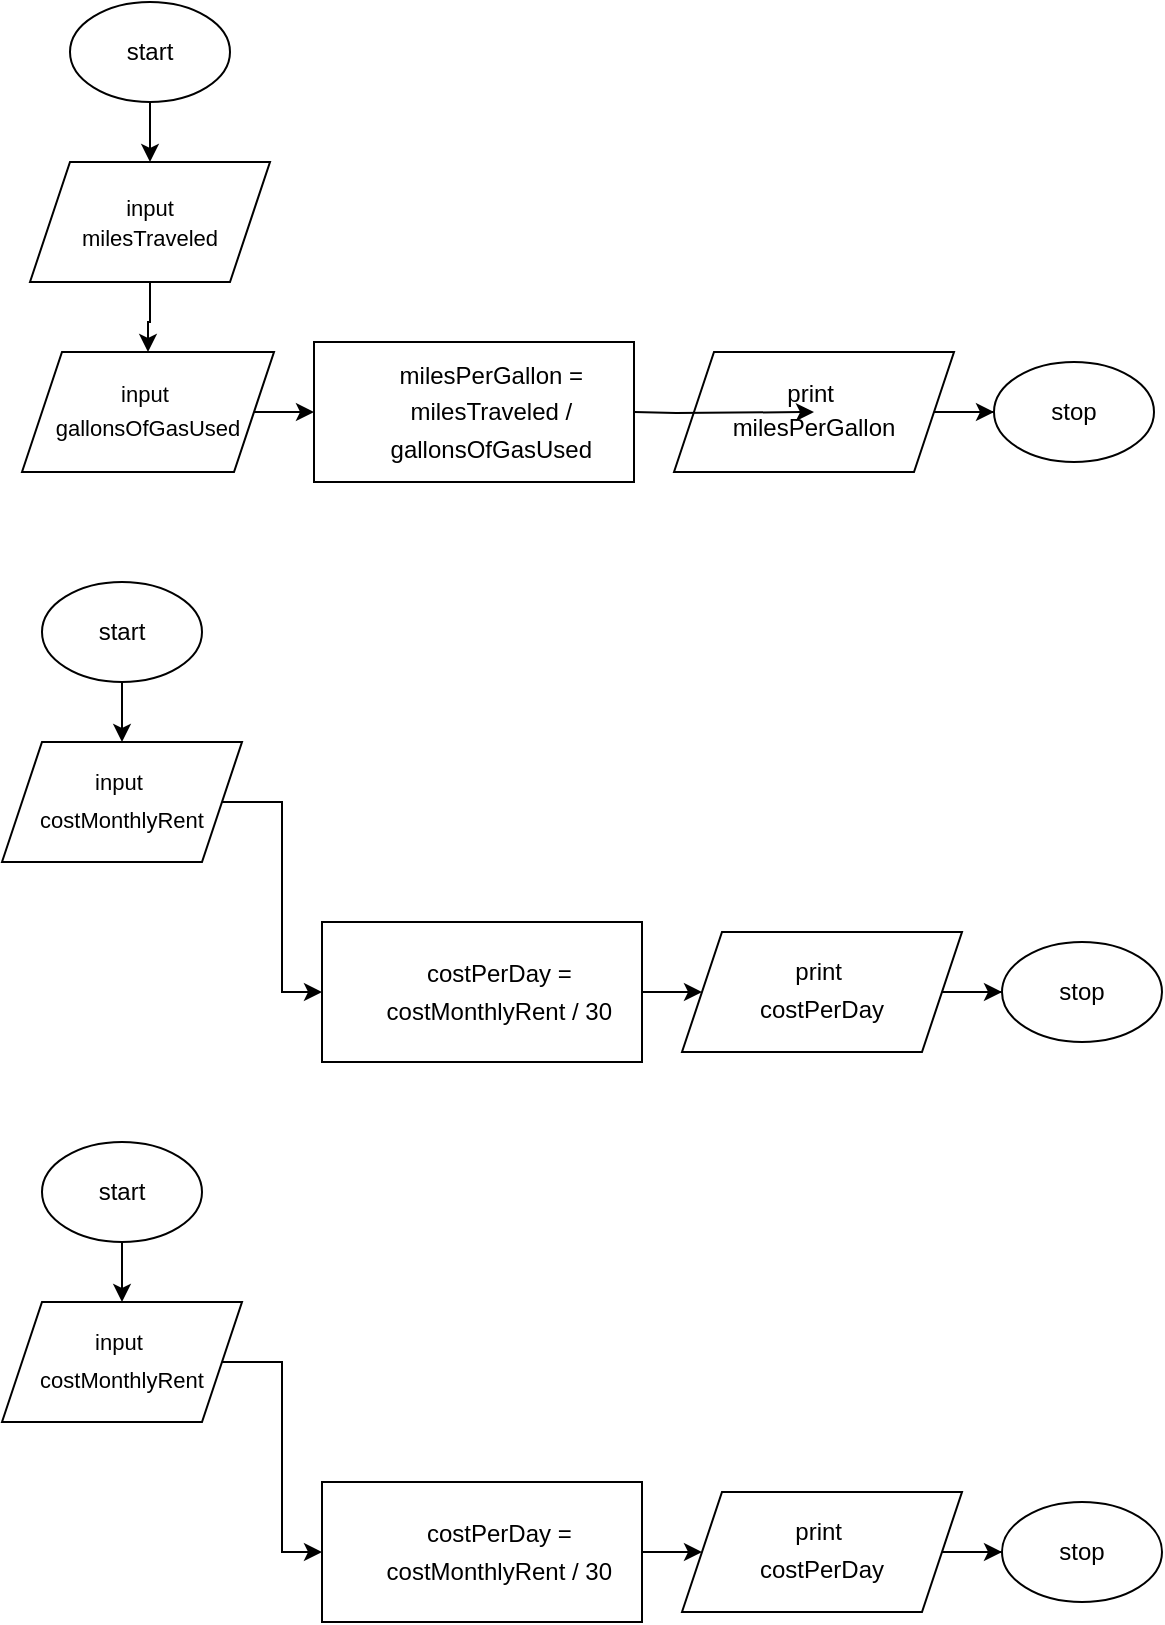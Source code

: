 <mxfile version="24.8.0">
  <diagram id="C5RBs43oDa-KdzZeNtuy" name="Page-1">
    <mxGraphModel dx="684" dy="574" grid="1" gridSize="10" guides="1" tooltips="1" connect="1" arrows="1" fold="1" page="1" pageScale="1" pageWidth="827" pageHeight="1169" math="0" shadow="0">
      <root>
        <mxCell id="WIyWlLk6GJQsqaUBKTNV-0" />
        <mxCell id="WIyWlLk6GJQsqaUBKTNV-1" parent="WIyWlLk6GJQsqaUBKTNV-0" />
        <mxCell id="er_MESsq9Puh83xAirkI-28" style="edgeStyle=orthogonalEdgeStyle;rounded=0;orthogonalLoop=1;jettySize=auto;html=1;entryX=0;entryY=0.5;entryDx=0;entryDy=0;" edge="1" parent="WIyWlLk6GJQsqaUBKTNV-1" source="er_MESsq9Puh83xAirkI-0" target="er_MESsq9Puh83xAirkI-25">
          <mxGeometry relative="1" as="geometry">
            <mxPoint x="240" y="540" as="targetPoint" />
          </mxGeometry>
        </mxCell>
        <mxCell id="er_MESsq9Puh83xAirkI-0" value="&lt;font style=&quot;font-size: 11px;&quot;&gt;input&lt;/font&gt;&lt;font style=&quot;font-size: 11px;&quot;&gt;&lt;font style=&quot;font-size: 11px;&quot;&gt;&amp;nbsp;&lt;/font&gt;&lt;/font&gt;&lt;div&gt;&lt;font style=&quot;font-size: 11px;&quot;&gt;&lt;span style=&quot;text-align: start; line-height: 18.4px; font-family: Aptos, sans-serif;&quot;&gt;costMonthlyRent&lt;/span&gt;&lt;/font&gt;&lt;span style=&quot;font-family: -webkit-standard; font-size: medium; text-align: start;&quot;&gt;&lt;/span&gt;&lt;br&gt;&lt;/div&gt;" style="shape=parallelogram;perimeter=parallelogramPerimeter;whiteSpace=wrap;html=1;fixedSize=1;" vertex="1" parent="WIyWlLk6GJQsqaUBKTNV-1">
          <mxGeometry x="110" y="400" width="120" height="60" as="geometry" />
        </mxCell>
        <mxCell id="er_MESsq9Puh83xAirkI-24" value="" style="edgeStyle=orthogonalEdgeStyle;rounded=0;orthogonalLoop=1;jettySize=auto;html=1;" edge="1" parent="WIyWlLk6GJQsqaUBKTNV-1" source="er_MESsq9Puh83xAirkI-14" target="er_MESsq9Puh83xAirkI-22">
          <mxGeometry relative="1" as="geometry" />
        </mxCell>
        <mxCell id="er_MESsq9Puh83xAirkI-14" value="print&amp;nbsp;&lt;div&gt;&lt;span style=&quot;text-align: start; line-height: 18.4px; font-family: Aptos, sans-serif;&quot;&gt;&lt;font style=&quot;font-size: 12px;&quot;&gt;costPerDay&lt;/font&gt;&lt;/span&gt;&lt;span style=&quot;font-family: -webkit-standard; font-size: medium; text-align: start;&quot;&gt;&lt;/span&gt;&lt;br&gt;&lt;/div&gt;" style="shape=parallelogram;perimeter=parallelogramPerimeter;whiteSpace=wrap;html=1;fixedSize=1;" vertex="1" parent="WIyWlLk6GJQsqaUBKTNV-1">
          <mxGeometry x="450" y="495" width="140" height="60" as="geometry" />
        </mxCell>
        <mxCell id="er_MESsq9Puh83xAirkI-23" style="edgeStyle=orthogonalEdgeStyle;rounded=0;orthogonalLoop=1;jettySize=auto;html=1;" edge="1" parent="WIyWlLk6GJQsqaUBKTNV-1" source="er_MESsq9Puh83xAirkI-21" target="er_MESsq9Puh83xAirkI-0">
          <mxGeometry relative="1" as="geometry" />
        </mxCell>
        <mxCell id="er_MESsq9Puh83xAirkI-21" value="start" style="ellipse;whiteSpace=wrap;html=1;" vertex="1" parent="WIyWlLk6GJQsqaUBKTNV-1">
          <mxGeometry x="130" y="320" width="80" height="50" as="geometry" />
        </mxCell>
        <mxCell id="er_MESsq9Puh83xAirkI-22" value="stop" style="ellipse;whiteSpace=wrap;html=1;" vertex="1" parent="WIyWlLk6GJQsqaUBKTNV-1">
          <mxGeometry x="610" y="500" width="80" height="50" as="geometry" />
        </mxCell>
        <mxCell id="er_MESsq9Puh83xAirkI-27" value="" style="edgeStyle=orthogonalEdgeStyle;rounded=0;orthogonalLoop=1;jettySize=auto;html=1;" edge="1" parent="WIyWlLk6GJQsqaUBKTNV-1" source="er_MESsq9Puh83xAirkI-25" target="er_MESsq9Puh83xAirkI-14">
          <mxGeometry relative="1" as="geometry" />
        </mxCell>
        <mxCell id="er_MESsq9Puh83xAirkI-25" value="&lt;p style=&quot;margin: 0in 0in 0in 13pt; line-height: 18.4px; font-family: Aptos, sans-serif;&quot; class=&quot;MsoNormal&quot;&gt;costPerDay = costMonthlyRent / 30&lt;/p&gt;" style="rounded=0;whiteSpace=wrap;html=1;" vertex="1" parent="WIyWlLk6GJQsqaUBKTNV-1">
          <mxGeometry x="270" y="490" width="160" height="70" as="geometry" />
        </mxCell>
        <mxCell id="er_MESsq9Puh83xAirkI-52" value="" style="edgeStyle=orthogonalEdgeStyle;rounded=0;orthogonalLoop=1;jettySize=auto;html=1;" edge="1" parent="WIyWlLk6GJQsqaUBKTNV-1" source="er_MESsq9Puh83xAirkI-30" target="er_MESsq9Puh83xAirkI-39">
          <mxGeometry relative="1" as="geometry" />
        </mxCell>
        <mxCell id="er_MESsq9Puh83xAirkI-30" value="&lt;span style=&quot;font-size: 11px;&quot;&gt;input&lt;/span&gt;&lt;div&gt;&lt;span style=&quot;font-size: 11px;&quot;&gt;milesTraveled&lt;/span&gt;&lt;/div&gt;" style="shape=parallelogram;perimeter=parallelogramPerimeter;whiteSpace=wrap;html=1;fixedSize=1;" vertex="1" parent="WIyWlLk6GJQsqaUBKTNV-1">
          <mxGeometry x="124" y="110" width="120" height="60" as="geometry" />
        </mxCell>
        <mxCell id="er_MESsq9Puh83xAirkI-31" value="" style="edgeStyle=orthogonalEdgeStyle;rounded=0;orthogonalLoop=1;jettySize=auto;html=1;" edge="1" parent="WIyWlLk6GJQsqaUBKTNV-1" source="er_MESsq9Puh83xAirkI-32" target="er_MESsq9Puh83xAirkI-35">
          <mxGeometry relative="1" as="geometry" />
        </mxCell>
        <mxCell id="er_MESsq9Puh83xAirkI-32" value="print&amp;nbsp;&lt;div&gt;&lt;span style=&quot;text-align: start; line-height: 18.4px; font-family: Aptos, sans-serif;&quot;&gt;&lt;font style=&quot;font-size: 12px;&quot;&gt;milesPerGallon&lt;/font&gt;&lt;/span&gt;&lt;br&gt;&lt;/div&gt;" style="shape=parallelogram;perimeter=parallelogramPerimeter;whiteSpace=wrap;html=1;fixedSize=1;" vertex="1" parent="WIyWlLk6GJQsqaUBKTNV-1">
          <mxGeometry x="446" y="205" width="140" height="60" as="geometry" />
        </mxCell>
        <mxCell id="er_MESsq9Puh83xAirkI-33" style="edgeStyle=orthogonalEdgeStyle;rounded=0;orthogonalLoop=1;jettySize=auto;html=1;" edge="1" parent="WIyWlLk6GJQsqaUBKTNV-1" source="er_MESsq9Puh83xAirkI-34" target="er_MESsq9Puh83xAirkI-30">
          <mxGeometry relative="1" as="geometry" />
        </mxCell>
        <mxCell id="er_MESsq9Puh83xAirkI-34" value="start" style="ellipse;whiteSpace=wrap;html=1;" vertex="1" parent="WIyWlLk6GJQsqaUBKTNV-1">
          <mxGeometry x="144" y="30" width="80" height="50" as="geometry" />
        </mxCell>
        <mxCell id="er_MESsq9Puh83xAirkI-35" value="stop" style="ellipse;whiteSpace=wrap;html=1;" vertex="1" parent="WIyWlLk6GJQsqaUBKTNV-1">
          <mxGeometry x="606" y="210" width="80" height="50" as="geometry" />
        </mxCell>
        <mxCell id="er_MESsq9Puh83xAirkI-36" value="" style="edgeStyle=orthogonalEdgeStyle;rounded=0;orthogonalLoop=1;jettySize=auto;html=1;" edge="1" parent="WIyWlLk6GJQsqaUBKTNV-1" target="er_MESsq9Puh83xAirkI-32">
          <mxGeometry relative="1" as="geometry">
            <mxPoint x="426" y="235" as="sourcePoint" />
          </mxGeometry>
        </mxCell>
        <mxCell id="er_MESsq9Puh83xAirkI-37" value="&lt;p style=&quot;margin: 0in 0in 0in 13pt; line-height: 18.4px; font-family: Aptos, sans-serif;&quot; class=&quot;MsoNormal&quot;&gt;milesPerGallon = milesTraveled / gallonsOfGasUsed&lt;/p&gt;" style="rounded=0;whiteSpace=wrap;html=1;" vertex="1" parent="WIyWlLk6GJQsqaUBKTNV-1">
          <mxGeometry x="266" y="200" width="160" height="70" as="geometry" />
        </mxCell>
        <mxCell id="er_MESsq9Puh83xAirkI-41" value="" style="edgeStyle=orthogonalEdgeStyle;rounded=0;orthogonalLoop=1;jettySize=auto;html=1;" edge="1" parent="WIyWlLk6GJQsqaUBKTNV-1" source="er_MESsq9Puh83xAirkI-39">
          <mxGeometry relative="1" as="geometry">
            <mxPoint x="266" y="235" as="targetPoint" />
          </mxGeometry>
        </mxCell>
        <mxCell id="er_MESsq9Puh83xAirkI-39" value="&lt;font style=&quot;font-size: 11px;&quot;&gt;input&lt;/font&gt;&lt;font style=&quot;font-size: 11px;&quot;&gt;&lt;font style=&quot;font-size: 11px;&quot;&gt;&amp;nbsp;&lt;/font&gt;&lt;/font&gt;&lt;div&gt;&lt;font style=&quot;font-size: 11px;&quot;&gt;&lt;span style=&quot;text-align: start; line-height: 18.4px; font-family: Aptos, sans-serif;&quot;&gt;gallonsOfGasUsed&lt;/span&gt;&lt;/font&gt;&lt;br&gt;&lt;/div&gt;" style="shape=parallelogram;perimeter=parallelogramPerimeter;whiteSpace=wrap;html=1;fixedSize=1;" vertex="1" parent="WIyWlLk6GJQsqaUBKTNV-1">
          <mxGeometry x="120" y="205" width="126" height="60" as="geometry" />
        </mxCell>
        <mxCell id="er_MESsq9Puh83xAirkI-42" style="edgeStyle=orthogonalEdgeStyle;rounded=0;orthogonalLoop=1;jettySize=auto;html=1;entryX=0;entryY=0.5;entryDx=0;entryDy=0;" edge="1" parent="WIyWlLk6GJQsqaUBKTNV-1" source="er_MESsq9Puh83xAirkI-43" target="er_MESsq9Puh83xAirkI-50">
          <mxGeometry relative="1" as="geometry">
            <mxPoint x="240" y="820" as="targetPoint" />
          </mxGeometry>
        </mxCell>
        <mxCell id="er_MESsq9Puh83xAirkI-43" value="&lt;font style=&quot;font-size: 11px;&quot;&gt;input&lt;/font&gt;&lt;font style=&quot;font-size: 11px;&quot;&gt;&lt;font style=&quot;font-size: 11px;&quot;&gt;&amp;nbsp;&lt;/font&gt;&lt;/font&gt;&lt;div&gt;&lt;font style=&quot;font-size: 11px;&quot;&gt;&lt;span style=&quot;text-align: start; line-height: 18.4px; font-family: Aptos, sans-serif;&quot;&gt;costMonthlyRent&lt;/span&gt;&lt;/font&gt;&lt;span style=&quot;font-family: -webkit-standard; font-size: medium; text-align: start;&quot;&gt;&lt;/span&gt;&lt;br&gt;&lt;/div&gt;" style="shape=parallelogram;perimeter=parallelogramPerimeter;whiteSpace=wrap;html=1;fixedSize=1;" vertex="1" parent="WIyWlLk6GJQsqaUBKTNV-1">
          <mxGeometry x="110" y="680" width="120" height="60" as="geometry" />
        </mxCell>
        <mxCell id="er_MESsq9Puh83xAirkI-44" value="" style="edgeStyle=orthogonalEdgeStyle;rounded=0;orthogonalLoop=1;jettySize=auto;html=1;" edge="1" parent="WIyWlLk6GJQsqaUBKTNV-1" source="er_MESsq9Puh83xAirkI-45" target="er_MESsq9Puh83xAirkI-48">
          <mxGeometry relative="1" as="geometry" />
        </mxCell>
        <mxCell id="er_MESsq9Puh83xAirkI-45" value="print&amp;nbsp;&lt;div&gt;&lt;span style=&quot;text-align: start; line-height: 18.4px; font-family: Aptos, sans-serif;&quot;&gt;&lt;font style=&quot;font-size: 12px;&quot;&gt;costPerDay&lt;/font&gt;&lt;/span&gt;&lt;span style=&quot;font-family: -webkit-standard; font-size: medium; text-align: start;&quot;&gt;&lt;/span&gt;&lt;br&gt;&lt;/div&gt;" style="shape=parallelogram;perimeter=parallelogramPerimeter;whiteSpace=wrap;html=1;fixedSize=1;" vertex="1" parent="WIyWlLk6GJQsqaUBKTNV-1">
          <mxGeometry x="450" y="775" width="140" height="60" as="geometry" />
        </mxCell>
        <mxCell id="er_MESsq9Puh83xAirkI-46" style="edgeStyle=orthogonalEdgeStyle;rounded=0;orthogonalLoop=1;jettySize=auto;html=1;" edge="1" parent="WIyWlLk6GJQsqaUBKTNV-1" source="er_MESsq9Puh83xAirkI-47" target="er_MESsq9Puh83xAirkI-43">
          <mxGeometry relative="1" as="geometry" />
        </mxCell>
        <mxCell id="er_MESsq9Puh83xAirkI-47" value="start" style="ellipse;whiteSpace=wrap;html=1;" vertex="1" parent="WIyWlLk6GJQsqaUBKTNV-1">
          <mxGeometry x="130" y="600" width="80" height="50" as="geometry" />
        </mxCell>
        <mxCell id="er_MESsq9Puh83xAirkI-48" value="stop" style="ellipse;whiteSpace=wrap;html=1;" vertex="1" parent="WIyWlLk6GJQsqaUBKTNV-1">
          <mxGeometry x="610" y="780" width="80" height="50" as="geometry" />
        </mxCell>
        <mxCell id="er_MESsq9Puh83xAirkI-49" value="" style="edgeStyle=orthogonalEdgeStyle;rounded=0;orthogonalLoop=1;jettySize=auto;html=1;" edge="1" parent="WIyWlLk6GJQsqaUBKTNV-1" source="er_MESsq9Puh83xAirkI-50" target="er_MESsq9Puh83xAirkI-45">
          <mxGeometry relative="1" as="geometry" />
        </mxCell>
        <mxCell id="er_MESsq9Puh83xAirkI-50" value="&lt;p style=&quot;margin: 0in 0in 0in 13pt; line-height: 18.4px; font-family: Aptos, sans-serif;&quot; class=&quot;MsoNormal&quot;&gt;costPerDay = costMonthlyRent / 30&lt;/p&gt;" style="rounded=0;whiteSpace=wrap;html=1;" vertex="1" parent="WIyWlLk6GJQsqaUBKTNV-1">
          <mxGeometry x="270" y="770" width="160" height="70" as="geometry" />
        </mxCell>
      </root>
    </mxGraphModel>
  </diagram>
</mxfile>
